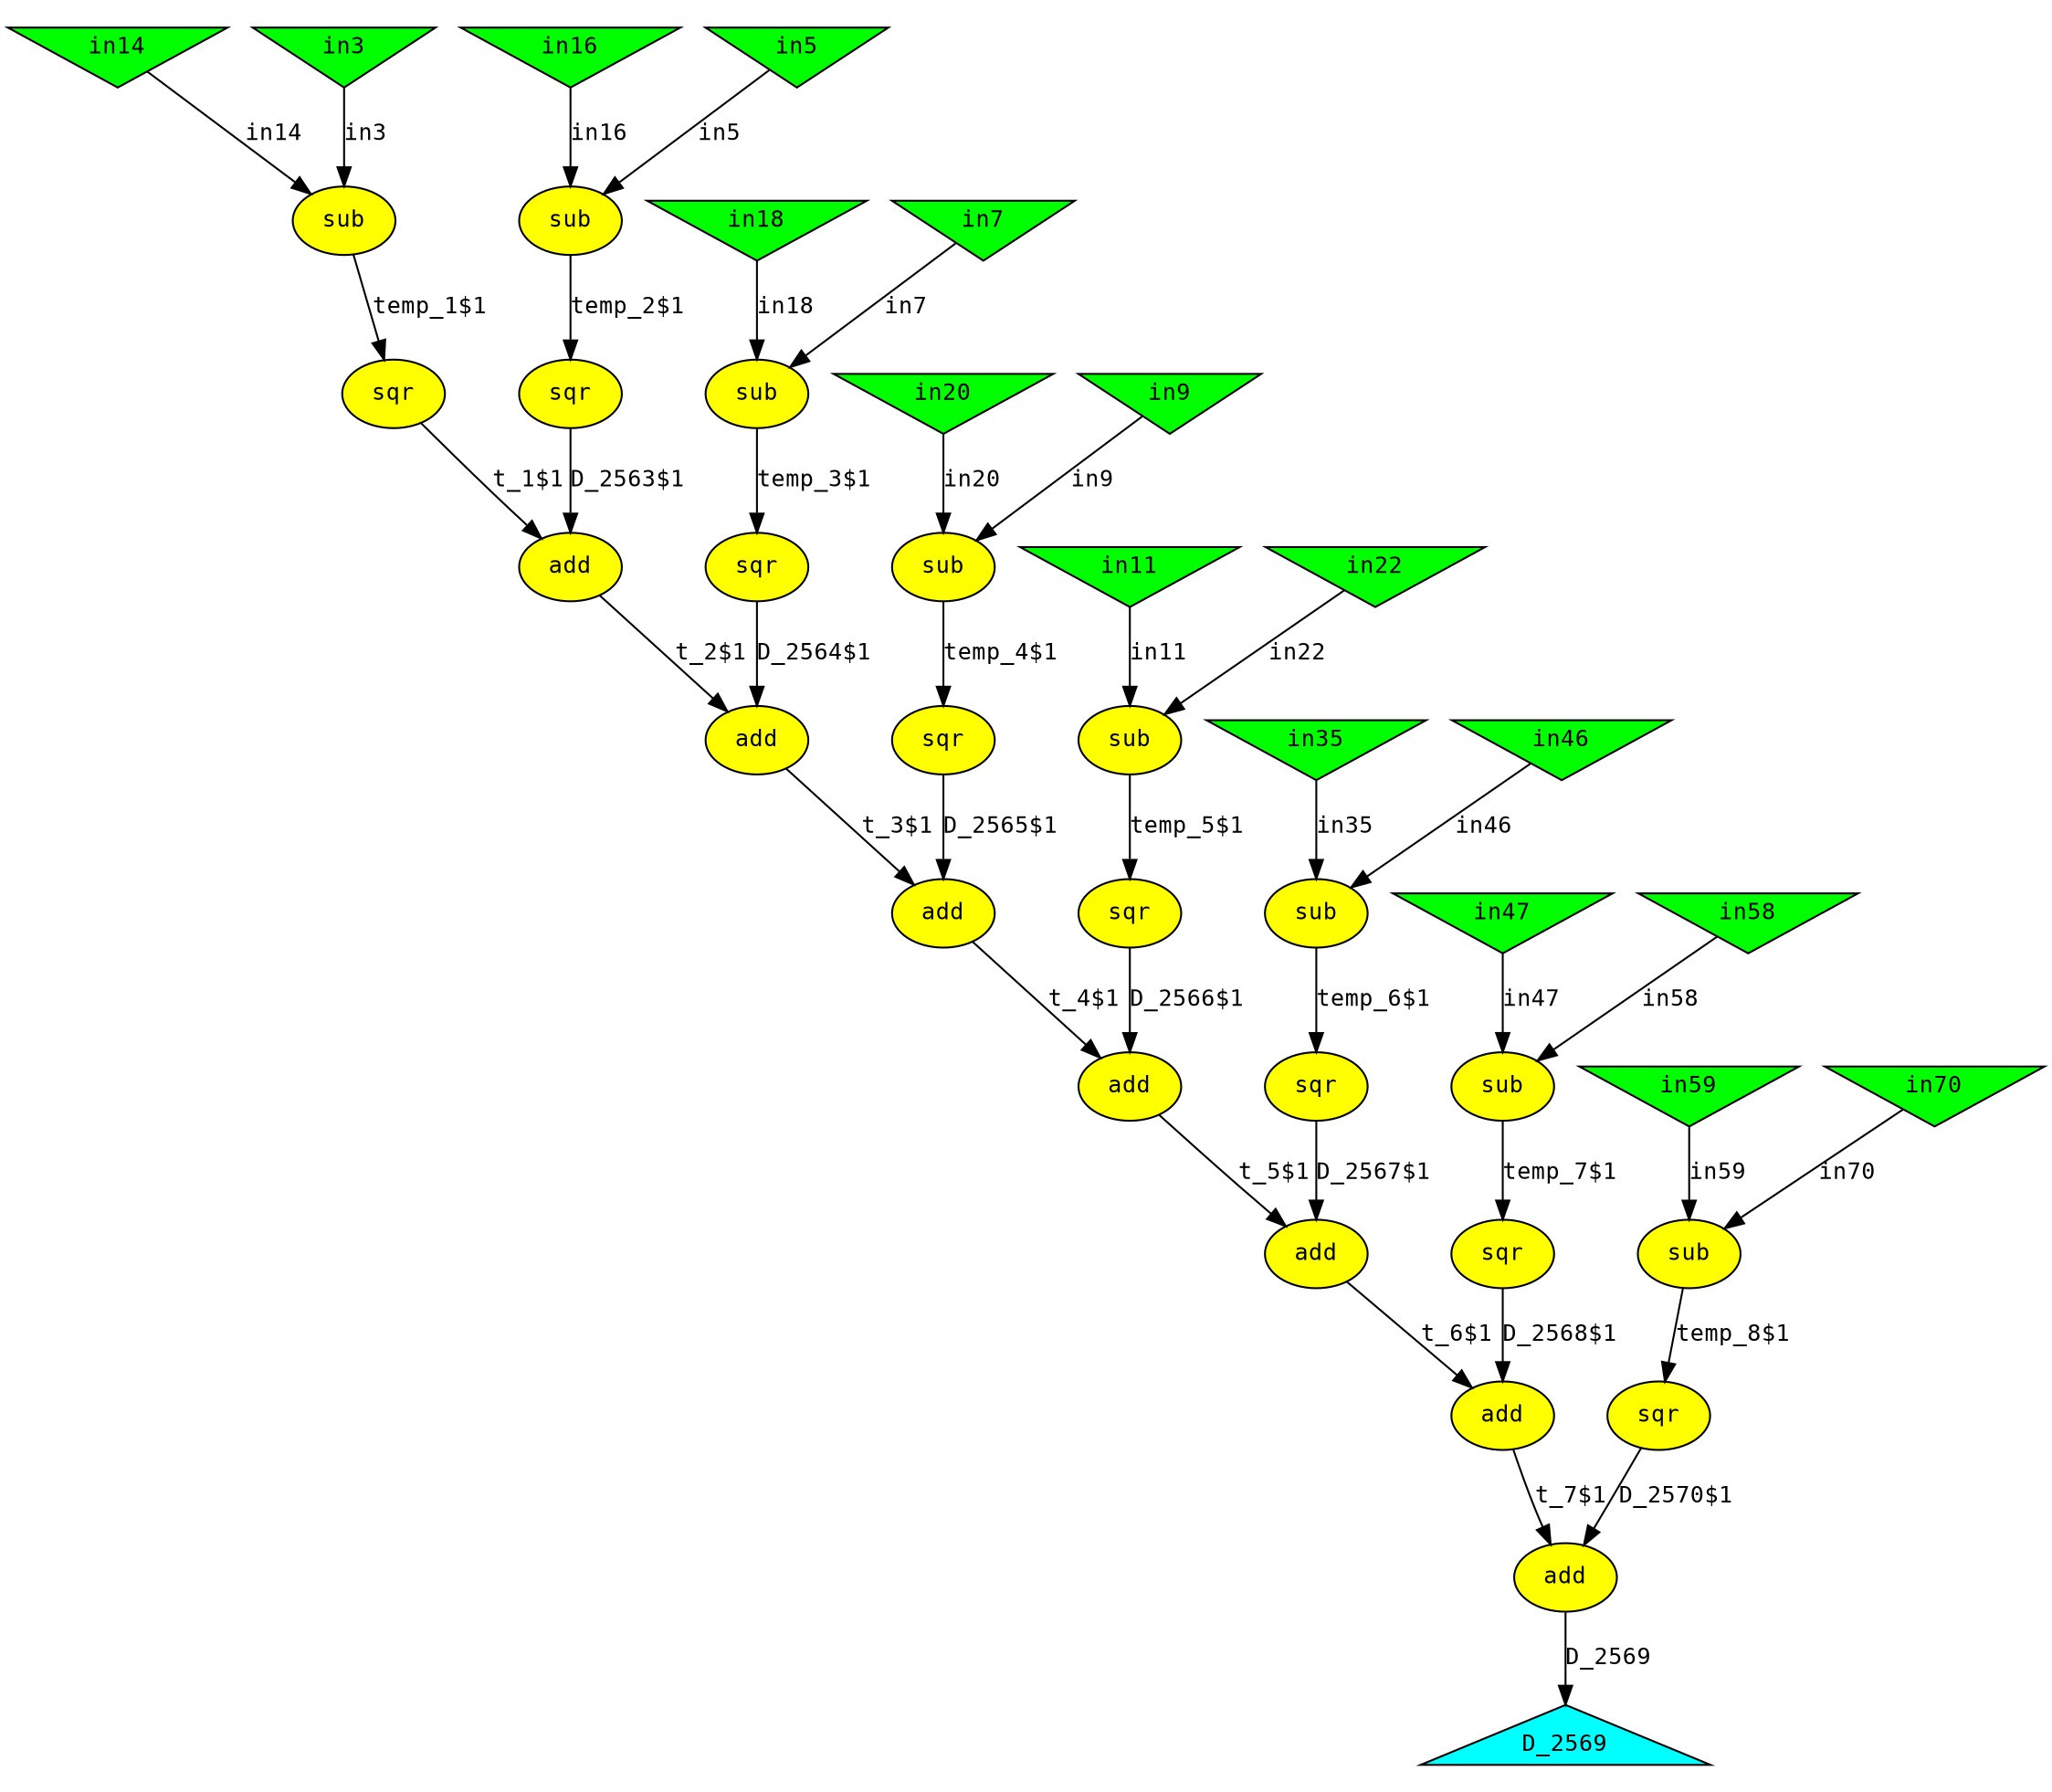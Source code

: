digraph foo
{
  graph [rankdir="TB", nodesep = "0.175"];
  node [fontname="Courier", fontsize="12", style="filled"];
  edge [fontname="Courier", fontsize="12"];

  D_2569  [label="D_2569", ntype="outvar", argix="0", dataspec="s32", bb="-1", shape="triangle", fillcolor="cyan"];
  add_10  [label="add", ntype="operation", argix="-1", dataspec="na", bb="1", shape="ellipse", fillcolor="yellow"];
  add_12  [label="add", ntype="operation", argix="-1", dataspec="na", bb="1", shape="ellipse", fillcolor="yellow"];
  add_14  [label="add", ntype="operation", argix="-1", dataspec="na", bb="1", shape="ellipse", fillcolor="yellow"];
  add_16  [label="add", ntype="operation", argix="-1", dataspec="na", bb="1", shape="ellipse", fillcolor="yellow"];
  add_18  [label="add", ntype="operation", argix="-1", dataspec="na", bb="1", shape="ellipse", fillcolor="yellow"];
  add_20  [label="add", ntype="operation", argix="-1", dataspec="na", bb="1", shape="ellipse", fillcolor="yellow"];
  add_22  [label="add", ntype="operation", argix="-1", dataspec="na", bb="1", shape="ellipse", fillcolor="yellow"];
  in11  [label="in11", ntype="invar", argix="8", dataspec="s32", bb="-1", shape="invtriangle", fillcolor="green"];
  in14  [label="in14", ntype="invar", argix="1", dataspec="s32", bb="-1", shape="invtriangle", fillcolor="green"];
  in16  [label="in16", ntype="invar", argix="3", dataspec="s32", bb="-1", shape="invtriangle", fillcolor="green"];
  in18  [label="in18", ntype="invar", argix="5", dataspec="s32", bb="-1", shape="invtriangle", fillcolor="green"];
  in20  [label="in20", ntype="invar", argix="7", dataspec="s32", bb="-1", shape="invtriangle", fillcolor="green"];
  in22  [label="in22", ntype="invar", argix="9", dataspec="s32", bb="-1", shape="invtriangle", fillcolor="green"];
  in3  [label="in3", ntype="invar", argix="0", dataspec="s32", bb="-1", shape="invtriangle", fillcolor="green"];
  in35  [label="in35", ntype="invar", argix="10", dataspec="s32", bb="-1", shape="invtriangle", fillcolor="green"];
  in46  [label="in46", ntype="invar", argix="11", dataspec="s32", bb="-1", shape="invtriangle", fillcolor="green"];
  in47  [label="in47", ntype="invar", argix="12", dataspec="s32", bb="-1", shape="invtriangle", fillcolor="green"];
  in5  [label="in5", ntype="invar", argix="2", dataspec="s32", bb="-1", shape="invtriangle", fillcolor="green"];
  in58  [label="in58", ntype="invar", argix="13", dataspec="s32", bb="-1", shape="invtriangle", fillcolor="green"];
  in59  [label="in59", ntype="invar", argix="14", dataspec="s32", bb="-1", shape="invtriangle", fillcolor="green"];
  in7  [label="in7", ntype="invar", argix="4", dataspec="s32", bb="-1", shape="invtriangle", fillcolor="green"];
  in70  [label="in70", ntype="invar", argix="15", dataspec="s32", bb="-1", shape="invtriangle", fillcolor="green"];
  in9  [label="in9", ntype="invar", argix="6", dataspec="s32", bb="-1", shape="invtriangle", fillcolor="green"];
  sqr_11  [label="sqr", ntype="operation", argix="-1", dataspec="na", bb="1", shape="ellipse", fillcolor="yellow"];
  sqr_13  [label="sqr", ntype="operation", argix="-1", dataspec="na", bb="1", shape="ellipse", fillcolor="yellow"];
  sqr_15  [label="sqr", ntype="operation", argix="-1", dataspec="na", bb="1", shape="ellipse", fillcolor="yellow"];
  sqr_17  [label="sqr", ntype="operation", argix="-1", dataspec="na", bb="1", shape="ellipse", fillcolor="yellow"];
  sqr_19  [label="sqr", ntype="operation", argix="-1", dataspec="na", bb="1", shape="ellipse", fillcolor="yellow"];
  sqr_21  [label="sqr", ntype="operation", argix="-1", dataspec="na", bb="1", shape="ellipse", fillcolor="yellow"];
  sqr_8  [label="sqr", ntype="operation", argix="-1", dataspec="na", bb="1", shape="ellipse", fillcolor="yellow"];
  sqr_9  [label="sqr", ntype="operation", argix="-1", dataspec="na", bb="1", shape="ellipse", fillcolor="yellow"];
  sub_0  [label="sub", ntype="operation", argix="-1", dataspec="na", bb="1", shape="ellipse", fillcolor="yellow"];
  sub_1  [label="sub", ntype="operation", argix="-1", dataspec="na", bb="1", shape="ellipse", fillcolor="yellow"];
  sub_2  [label="sub", ntype="operation", argix="-1", dataspec="na", bb="1", shape="ellipse", fillcolor="yellow"];
  sub_3  [label="sub", ntype="operation", argix="-1", dataspec="na", bb="1", shape="ellipse", fillcolor="yellow"];
  sub_4  [label="sub", ntype="operation", argix="-1", dataspec="na", bb="1", shape="ellipse", fillcolor="yellow"];
  sub_5  [label="sub", ntype="operation", argix="-1", dataspec="na", bb="1", shape="ellipse", fillcolor="yellow"];
  sub_6  [label="sub", ntype="operation", argix="-1", dataspec="na", bb="1", shape="ellipse", fillcolor="yellow"];
  sub_7  [label="sub", ntype="operation", argix="-1", dataspec="na", bb="1", shape="ellipse", fillcolor="yellow"];

  add_10 -> add_12  [label="t_2$1", etype="D", vtype="localvar", order="2", argix="-1", dataspec="s32"];
  add_12 -> add_14  [label="t_3$1", etype="D", vtype="localvar", order="2", argix="-1", dataspec="s32"];
  add_14 -> add_16  [label="t_4$1", etype="D", vtype="localvar", order="2", argix="-1", dataspec="s32"];
  add_16 -> add_18  [label="t_5$1", etype="D", vtype="localvar", order="2", argix="-1", dataspec="s32"];
  add_18 -> add_20  [label="t_6$1", etype="D", vtype="localvar", order="2", argix="-1", dataspec="s32"];
  add_20 -> add_22  [label="t_7$1", etype="D", vtype="localvar", order="2", argix="-1", dataspec="s32"];
  add_22 -> D_2569  [label="D_2569", etype="D", vtype="outarg", order="1", argix="-1", dataspec="s32"];
  in11 -> sub_4  [label="in11", etype="D", vtype="inarg", order="1", argix="-1", dataspec="s32"];
  in14 -> sub_0  [label="in14", etype="D", vtype="inarg", order="2", argix="-1", dataspec="s32"];
  in16 -> sub_1  [label="in16", etype="D", vtype="inarg", order="2", argix="-1", dataspec="s32"];
  in18 -> sub_2  [label="in18", etype="D", vtype="inarg", order="2", argix="-1", dataspec="s32"];
  in20 -> sub_3  [label="in20", etype="D", vtype="inarg", order="2", argix="-1", dataspec="s32"];
  in22 -> sub_4  [label="in22", etype="D", vtype="inarg", order="2", argix="-1", dataspec="s32"];
  in35 -> sub_5  [label="in35", etype="D", vtype="inarg", order="1", argix="-1", dataspec="s32"];
  in3 -> sub_0  [label="in3", etype="D", vtype="inarg", order="1", argix="-1", dataspec="s32"];
  in46 -> sub_5  [label="in46", etype="D", vtype="inarg", order="2", argix="-1", dataspec="s32"];
  in47 -> sub_6  [label="in47", etype="D", vtype="inarg", order="1", argix="-1", dataspec="s32"];
  in58 -> sub_6  [label="in58", etype="D", vtype="inarg", order="2", argix="-1", dataspec="s32"];
  in59 -> sub_7  [label="in59", etype="D", vtype="inarg", order="1", argix="-1", dataspec="s32"];
  in5 -> sub_1  [label="in5", etype="D", vtype="inarg", order="1", argix="-1", dataspec="s32"];
  in70 -> sub_7  [label="in70", etype="D", vtype="inarg", order="2", argix="-1", dataspec="s32"];
  in7 -> sub_2  [label="in7", etype="D", vtype="inarg", order="1", argix="-1", dataspec="s32"];
  in9 -> sub_3  [label="in9", etype="D", vtype="inarg", order="1", argix="-1", dataspec="s32"];
  sqr_11 -> add_12  [label="D_2564$1", etype="D", vtype="localvar", order="1", argix="-1", dataspec="s32"];
  sqr_13 -> add_14  [label="D_2565$1", etype="D", vtype="localvar", order="1", argix="-1", dataspec="s32"];
  sqr_15 -> add_16  [label="D_2566$1", etype="D", vtype="localvar", order="1", argix="-1", dataspec="s32"];
  sqr_17 -> add_18  [label="D_2567$1", etype="D", vtype="localvar", order="1", argix="-1", dataspec="s32"];
  sqr_19 -> add_20  [label="D_2568$1", etype="D", vtype="localvar", order="1", argix="-1", dataspec="s32"];
  sqr_21 -> add_22  [label="D_2570$1", etype="D", vtype="localvar", order="1", argix="-1", dataspec="s32"];
  sqr_8 -> add_10  [label="t_1$1", etype="D", vtype="localvar", order="2", argix="-1", dataspec="s32"];
  sqr_9 -> add_10  [label="D_2563$1", etype="D", vtype="localvar", order="1", argix="-1", dataspec="s32"];
  sub_0 -> sqr_8  [label="temp_1$1", etype="D", vtype="localvar", order="1", argix="-1", dataspec="s32"];
  sub_1 -> sqr_9  [label="temp_2$1", etype="D", vtype="localvar", order="1", argix="-1", dataspec="s32"];
  sub_2 -> sqr_11  [label="temp_3$1", etype="D", vtype="localvar", order="1", argix="-1", dataspec="s32"];
  sub_3 -> sqr_13  [label="temp_4$1", etype="D", vtype="localvar", order="1", argix="-1", dataspec="s32"];
  sub_4 -> sqr_15  [label="temp_5$1", etype="D", vtype="localvar", order="1", argix="-1", dataspec="s32"];
  sub_5 -> sqr_17  [label="temp_6$1", etype="D", vtype="localvar", order="1", argix="-1", dataspec="s32"];
  sub_6 -> sqr_19  [label="temp_7$1", etype="D", vtype="localvar", order="1", argix="-1", dataspec="s32"];
  sub_7 -> sqr_21  [label="temp_8$1", etype="D", vtype="localvar", order="1", argix="-1", dataspec="s32"];

}
